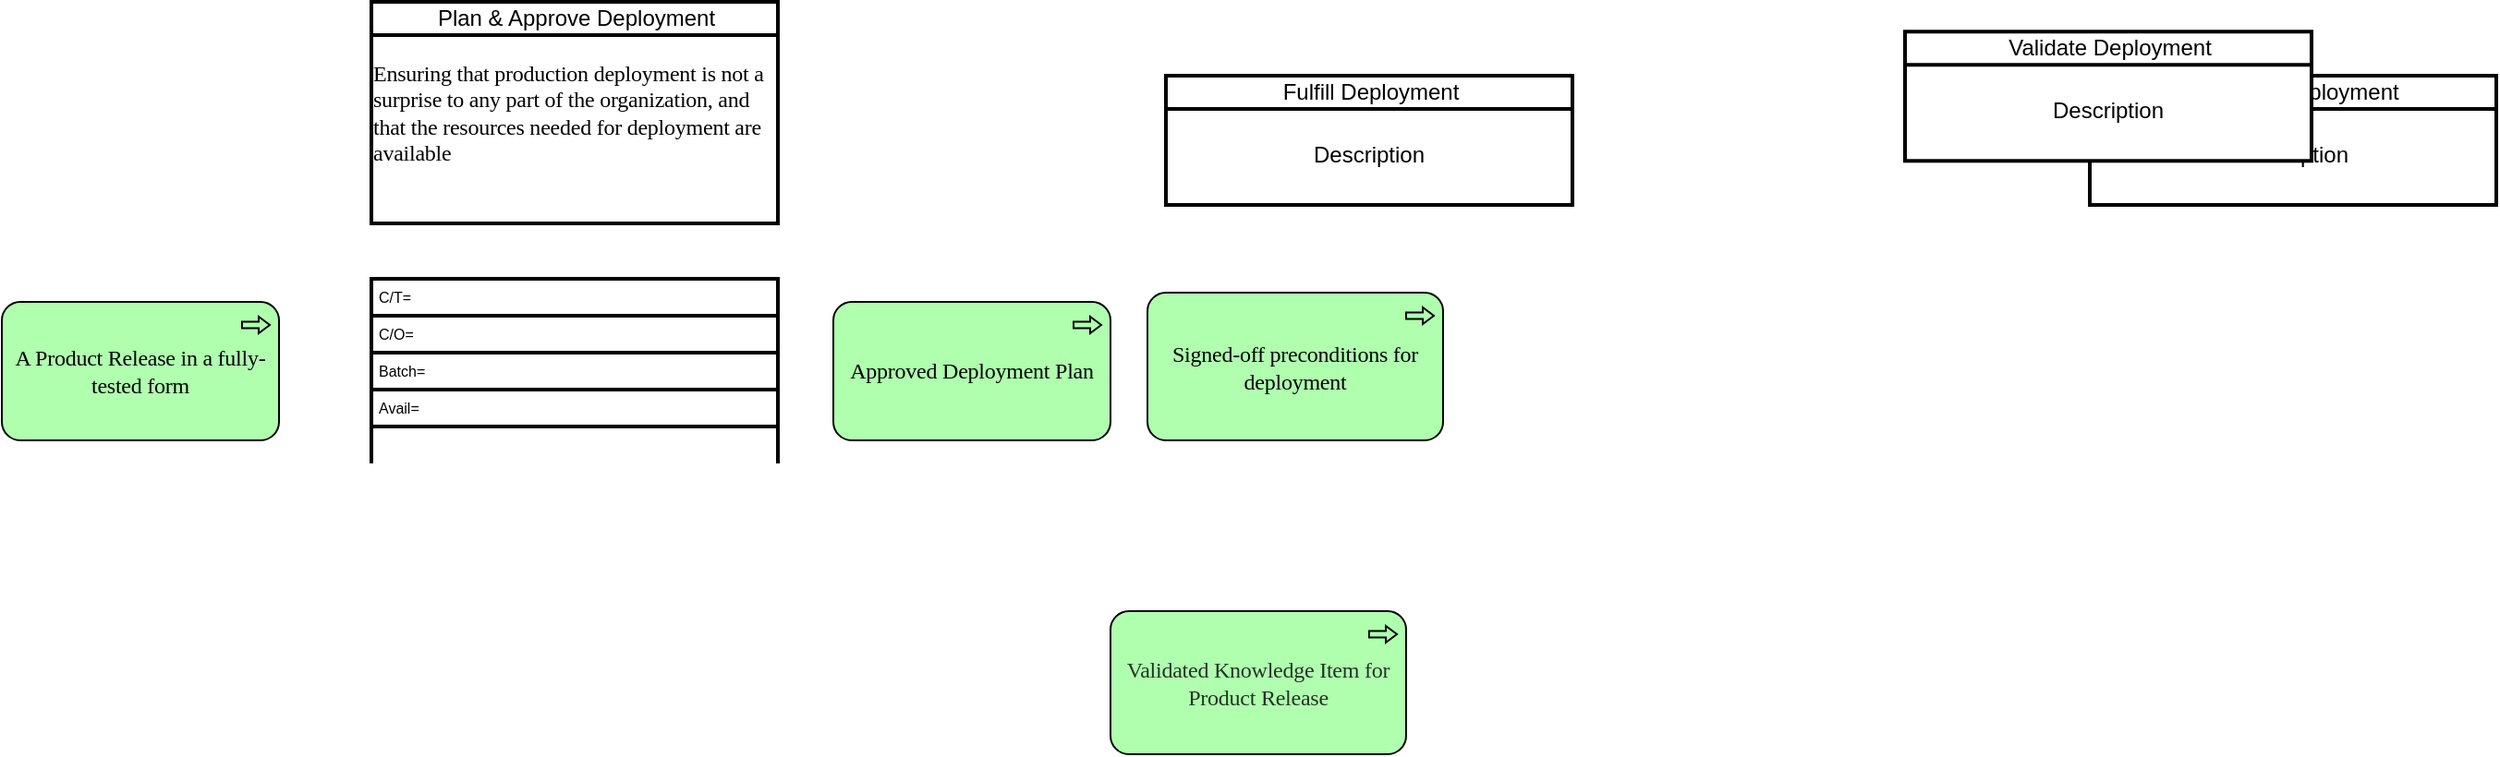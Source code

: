 <mxfile version="21.1.4" type="github">
  <diagram name="Page-1" id="PGQRDa26BUzTsVGar7dD">
    <mxGraphModel dx="1549" dy="1139" grid="1" gridSize="10" guides="1" tooltips="1" connect="1" arrows="1" fold="1" page="1" pageScale="1" pageWidth="850" pageHeight="1100" math="0" shadow="0">
      <root>
        <mxCell id="0" />
        <mxCell id="1" parent="0" />
        <mxCell id="MuNR-OIB721QAQpEHRLJ-5" value="&#xa;Description" style="strokeWidth=2;html=1;shape=mxgraph.lean_mapping.manufacturing_process;fontSize=12;verticalAlign=middle;html=1;align=center;whiteSpace=wrap;" vertex="1" parent="1">
          <mxGeometry x="580" y="140" width="220" height="70" as="geometry" />
        </mxCell>
        <mxCell id="MuNR-OIB721QAQpEHRLJ-6" value="Fulfill Deployment" style="text;fontSize=12;spacingLeft=2;verticalAlign=top;html=1;align=center;spacingTop=-5;resizeWidth=1;whiteSpace=wrap;" vertex="1" parent="MuNR-OIB721QAQpEHRLJ-5">
          <mxGeometry width="220.0" height="13" as="geometry" />
        </mxCell>
        <mxCell id="MuNR-OIB721QAQpEHRLJ-11" value="&#xa;Description" style="strokeWidth=2;html=1;shape=mxgraph.lean_mapping.manufacturing_process;fontSize=12;verticalAlign=middle;html=1;align=center;whiteSpace=wrap;" vertex="1" parent="1">
          <mxGeometry x="1080" y="140" width="220" height="70" as="geometry" />
        </mxCell>
        <mxCell id="MuNR-OIB721QAQpEHRLJ-12" value="Observe Deployment" style="text;fontSize=12;spacingLeft=2;verticalAlign=top;html=1;align=center;spacingTop=-5;resizeWidth=1;whiteSpace=wrap;" vertex="1" parent="MuNR-OIB721QAQpEHRLJ-11">
          <mxGeometry width="220.0" height="13" as="geometry" />
        </mxCell>
        <mxCell id="MuNR-OIB721QAQpEHRLJ-8" value="&#xa;Description" style="strokeWidth=2;html=1;shape=mxgraph.lean_mapping.manufacturing_process;fontSize=12;verticalAlign=middle;html=1;align=center;whiteSpace=wrap;" vertex="1" parent="MuNR-OIB721QAQpEHRLJ-11">
          <mxGeometry x="-100" y="-23.86" width="220" height="70" as="geometry" />
        </mxCell>
        <mxCell id="MuNR-OIB721QAQpEHRLJ-9" value="Validate Deployment" style="text;fontSize=12;spacingLeft=2;verticalAlign=top;html=1;align=center;spacingTop=-5;resizeWidth=1;whiteSpace=wrap;" vertex="1" parent="MuNR-OIB721QAQpEHRLJ-8">
          <mxGeometry width="220.0" height="13" as="geometry" />
        </mxCell>
        <mxCell id="MuNR-OIB721QAQpEHRLJ-3" value="&lt;div style=&quot;text-align: left;&quot;&gt;&lt;span style=&quot;font-family: Verdana; letter-spacing: -0.01em;&quot;&gt;Ensuring that production deployment is not a surprise to any part of the organization, and that the resources needed for deployment are available&lt;/span&gt;&lt;/div&gt;" style="strokeWidth=2;html=1;shape=mxgraph.lean_mapping.manufacturing_process;fontSize=12;verticalAlign=middle;html=1;align=center;whiteSpace=wrap;" vertex="1" parent="1">
          <mxGeometry x="150" y="100" width="220" height="120" as="geometry" />
        </mxCell>
        <mxCell id="MuNR-OIB721QAQpEHRLJ-4" value="Plan &amp;amp; Approve Deployment" style="text;fontSize=12;spacingLeft=2;verticalAlign=top;html=1;align=center;spacingTop=-5;resizeWidth=1;whiteSpace=wrap;" vertex="1" parent="MuNR-OIB721QAQpEHRLJ-3">
          <mxGeometry width="220.0" height="22.286" as="geometry" />
        </mxCell>
        <mxCell id="MuNR-OIB721QAQpEHRLJ-13" value="" style="strokeWidth=2;html=1;shape=mxgraph.lean_mapping.data_box;html=1;" vertex="1" parent="1">
          <mxGeometry x="150" y="250" width="220" height="100" as="geometry" />
        </mxCell>
        <mxCell id="MuNR-OIB721QAQpEHRLJ-14" value="C/T=" style="text;fontSize=8;spacingLeft=2;verticalAlign=middle;html=1;whiteSpace=wrap;" vertex="1" parent="MuNR-OIB721QAQpEHRLJ-13">
          <mxGeometry width="220" height="20" as="geometry" />
        </mxCell>
        <mxCell id="MuNR-OIB721QAQpEHRLJ-15" value="C/O=" style="text;fontSize=8;spacingLeft=2;verticalAlign=middle;html=1;whiteSpace=wrap;" vertex="1" parent="MuNR-OIB721QAQpEHRLJ-13">
          <mxGeometry y="20" width="220" height="20" as="geometry" />
        </mxCell>
        <mxCell id="MuNR-OIB721QAQpEHRLJ-16" value="Batch=" style="text;fontSize=8;spacingLeft=2;verticalAlign=middle;html=1;whiteSpace=wrap;" vertex="1" parent="MuNR-OIB721QAQpEHRLJ-13">
          <mxGeometry y="40" width="220" height="20" as="geometry" />
        </mxCell>
        <mxCell id="MuNR-OIB721QAQpEHRLJ-17" value="Avail=" style="text;fontSize=8;spacingLeft=2;verticalAlign=middle;html=1;whiteSpace=wrap;" vertex="1" parent="MuNR-OIB721QAQpEHRLJ-13">
          <mxGeometry y="60" width="220" height="20" as="geometry" />
        </mxCell>
        <mxCell id="MuNR-OIB721QAQpEHRLJ-18" value="" style="text;fontSize=8;spacingLeft=2;verticalAlign=middle;html=1;whiteSpace=wrap;" vertex="1" parent="MuNR-OIB721QAQpEHRLJ-13">
          <mxGeometry y="80" width="220" height="20" as="geometry" />
        </mxCell>
        <mxCell id="MuNR-OIB721QAQpEHRLJ-19" value="&lt;span style=&quot;font-family: Verdana; letter-spacing: -0.01em;&quot;&gt;A Product Release in a fully-tested form&lt;/span&gt;" style="html=1;outlineConnect=0;whiteSpace=wrap;fillColor=#AFFFAF;shape=mxgraph.archimate3.application;appType=proc;archiType=rounded;" vertex="1" parent="1">
          <mxGeometry x="-50" y="262.5" width="150" height="75" as="geometry" />
        </mxCell>
        <mxCell id="MuNR-OIB721QAQpEHRLJ-20" value="&lt;span style=&quot;font-family: Verdana; letter-spacing: -0.01em;&quot;&gt;Approved Deployment Plan&lt;/span&gt;" style="html=1;outlineConnect=0;whiteSpace=wrap;fillColor=#AFFFAF;shape=mxgraph.archimate3.application;appType=proc;archiType=rounded;" vertex="1" parent="1">
          <mxGeometry x="400" y="262.5" width="150" height="75" as="geometry" />
        </mxCell>
        <mxCell id="MuNR-OIB721QAQpEHRLJ-21" value="&lt;span style=&quot;font-family: Verdana; letter-spacing: -0.01em;&quot;&gt;Signed-off preconditions for deployment&lt;/span&gt;" style="html=1;outlineConnect=0;whiteSpace=wrap;fillColor=#AFFFAF;shape=mxgraph.archimate3.application;appType=proc;archiType=rounded;" vertex="1" parent="1">
          <mxGeometry x="570" y="257.5" width="160" height="80" as="geometry" />
        </mxCell>
        <mxCell id="MuNR-OIB721QAQpEHRLJ-22" value="&lt;span style=&quot;caret-color: rgba(0, 0, 0, 0.8); color: rgba(0, 0, 0, 0.8); font-family: Verdana; letter-spacing: -0.01em; text-align: left;&quot;&gt;Validated Knowledge Item for Product Release&lt;/span&gt;" style="html=1;outlineConnect=0;whiteSpace=wrap;fillColor=#AFFFAF;shape=mxgraph.archimate3.application;appType=proc;archiType=rounded;" vertex="1" parent="1">
          <mxGeometry x="550" y="430" width="160" height="77.5" as="geometry" />
        </mxCell>
      </root>
    </mxGraphModel>
  </diagram>
</mxfile>

